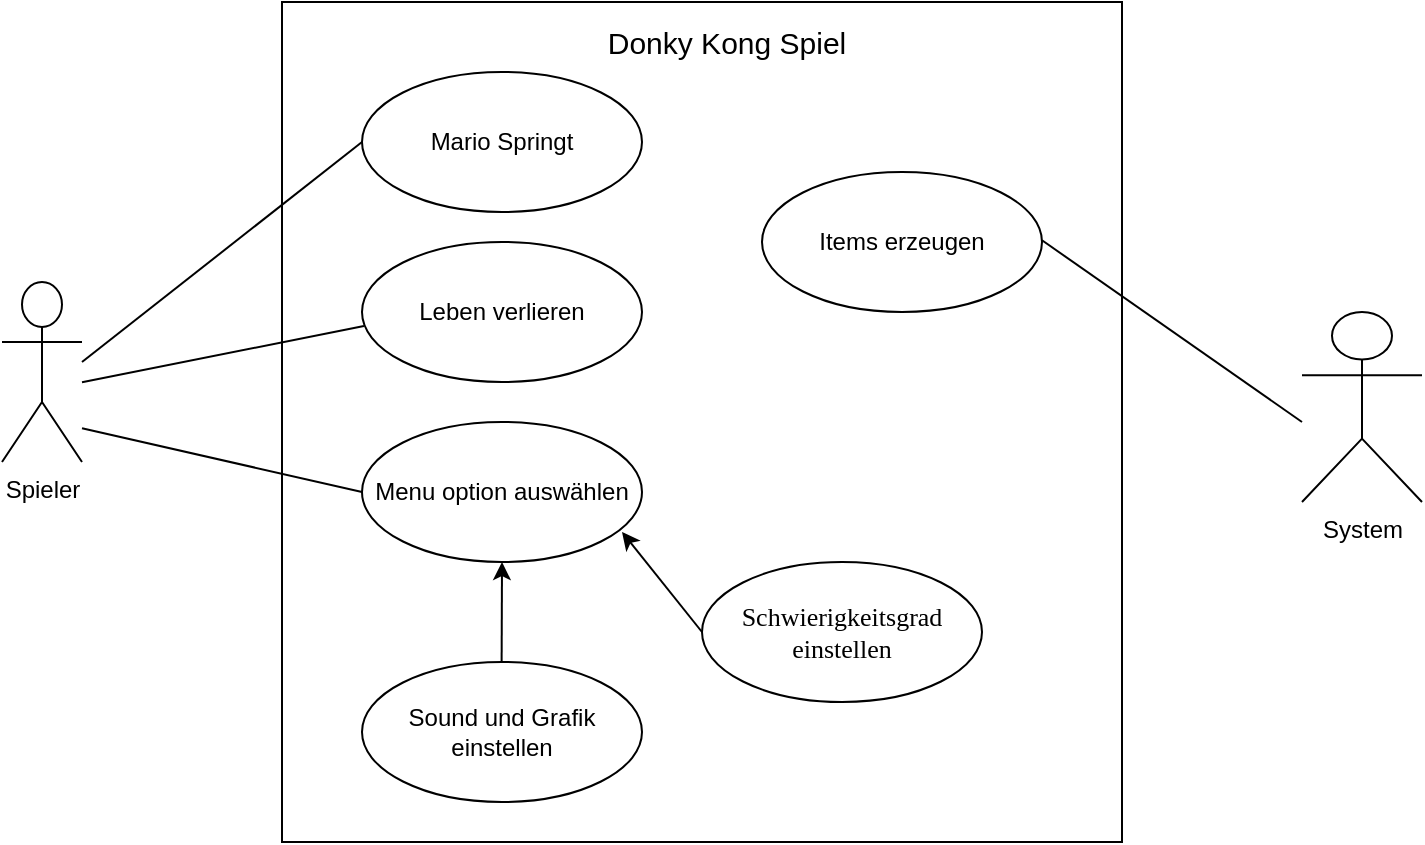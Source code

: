 <mxfile version="12.2.6" type="device" pages="1"><diagram id="N0fg10ZlUbsXAvtTTfW7" name="Page-1"><mxGraphModel dx="1408" dy="755" grid="1" gridSize="10" guides="1" tooltips="1" connect="1" arrows="1" fold="1" page="1" pageScale="1" pageWidth="827" pageHeight="1169" math="0" shadow="0"><root><mxCell id="0"/><mxCell id="1" parent="0"/><mxCell id="eFvsn2TjYnmrB93ATTjv-1" value="Spieler" style="shape=umlActor;verticalLabelPosition=bottom;labelBackgroundColor=#ffffff;verticalAlign=top;html=1;outlineConnect=0;" vertex="1" parent="1"><mxGeometry x="20" y="200" width="40" height="90" as="geometry"/></mxCell><mxCell id="eFvsn2TjYnmrB93ATTjv-8" value="" style="whiteSpace=wrap;html=1;aspect=fixed;" vertex="1" parent="1"><mxGeometry x="160" y="60" width="420" height="420" as="geometry"/></mxCell><mxCell id="eFvsn2TjYnmrB93ATTjv-14" value="Donky Kong Spiel" style="text;html=1;strokeColor=none;fillColor=none;align=center;verticalAlign=middle;whiteSpace=wrap;rounded=0;fontSize=15;" vertex="1" parent="1"><mxGeometry x="315" y="70" width="135" height="20" as="geometry"/></mxCell><mxCell id="eFvsn2TjYnmrB93ATTjv-28" value="" style="endArrow=classic;html=1;" edge="1" parent="1" target="eFvsn2TjYnmrB93ATTjv-34"><mxGeometry width="50" height="50" relative="1" as="geometry"><mxPoint x="269.816" y="389.806" as="sourcePoint"/><mxPoint x="315" y="314.5" as="targetPoint"/></mxGeometry></mxCell><mxCell id="eFvsn2TjYnmrB93ATTjv-29" value="System" style="shape=umlActor;verticalLabelPosition=bottom;labelBackgroundColor=#ffffff;verticalAlign=top;html=1;" vertex="1" parent="1"><mxGeometry x="670" y="215" width="60" height="95" as="geometry"/></mxCell><mxCell id="eFvsn2TjYnmrB93ATTjv-32" value="Leben verlieren" style="ellipse;whiteSpace=wrap;html=1;" vertex="1" parent="1"><mxGeometry x="200" y="180" width="140" height="70" as="geometry"/></mxCell><mxCell id="eFvsn2TjYnmrB93ATTjv-33" value="Mario Springt" style="ellipse;whiteSpace=wrap;html=1;" vertex="1" parent="1"><mxGeometry x="200" y="95" width="140" height="70" as="geometry"/></mxCell><mxCell id="eFvsn2TjYnmrB93ATTjv-34" value="Menu option auswählen" style="ellipse;whiteSpace=wrap;html=1;" vertex="1" parent="1"><mxGeometry x="200" y="270" width="140" height="70" as="geometry"/></mxCell><mxCell id="eFvsn2TjYnmrB93ATTjv-35" value="Sound und Grafik einstellen" style="ellipse;whiteSpace=wrap;html=1;" vertex="1" parent="1"><mxGeometry x="200" y="390" width="140" height="70" as="geometry"/></mxCell><mxCell id="eFvsn2TjYnmrB93ATTjv-36" value="Items erzeugen" style="ellipse;whiteSpace=wrap;html=1;" vertex="1" parent="1"><mxGeometry x="400" y="145" width="140" height="70" as="geometry"/></mxCell><mxCell id="eFvsn2TjYnmrB93ATTjv-38" value="" style="endArrow=none;html=1;" edge="1" parent="1"><mxGeometry width="50" height="50" relative="1" as="geometry"><mxPoint x="60" y="240" as="sourcePoint"/><mxPoint x="200" y="130" as="targetPoint"/></mxGeometry></mxCell><mxCell id="eFvsn2TjYnmrB93ATTjv-39" value="" style="endArrow=none;html=1;entryX=0.007;entryY=0.6;entryDx=0;entryDy=0;entryPerimeter=0;" edge="1" parent="1" target="eFvsn2TjYnmrB93ATTjv-32"><mxGeometry width="50" height="50" relative="1" as="geometry"><mxPoint x="60" y="250.125" as="sourcePoint"/><mxPoint x="200" y="149.5" as="targetPoint"/></mxGeometry></mxCell><mxCell id="eFvsn2TjYnmrB93ATTjv-40" value="" style="endArrow=none;html=1;entryX=0;entryY=0.5;entryDx=0;entryDy=0;" edge="1" parent="1" target="eFvsn2TjYnmrB93ATTjv-34"><mxGeometry width="50" height="50" relative="1" as="geometry"><mxPoint x="60" y="273.125" as="sourcePoint"/><mxPoint x="200.98" y="245" as="targetPoint"/></mxGeometry></mxCell><mxCell id="eFvsn2TjYnmrB93ATTjv-41" value="" style="endArrow=none;html=1;" edge="1" parent="1"><mxGeometry width="50" height="50" relative="1" as="geometry"><mxPoint x="540" y="179.125" as="sourcePoint"/><mxPoint x="670" y="270" as="targetPoint"/></mxGeometry></mxCell><mxCell id="eFvsn2TjYnmrB93ATTjv-42" value="&lt;span style=&quot;font-family: &amp;#34;cambria&amp;#34; , serif ; color: rgb(0 , 0 , 0) ; background-color: transparent ; font-weight: 400 ; font-style: normal ; font-variant: normal ; text-decoration: none ; vertical-align: baseline ; white-space: pre-wrap ; font-size: 13px&quot; id=&quot;docs-internal-guid-8ce74e51-7fff-bd14-709d-9ac4e3bbef08&quot;&gt;Schwierigkeitsgrad einstellen&lt;/span&gt;" style="ellipse;whiteSpace=wrap;html=1;" vertex="1" parent="1"><mxGeometry x="370" y="340" width="140" height="70" as="geometry"/></mxCell><mxCell id="eFvsn2TjYnmrB93ATTjv-44" value="" style="endArrow=classic;html=1;exitX=0;exitY=0.5;exitDx=0;exitDy=0;" edge="1" parent="1" source="eFvsn2TjYnmrB93ATTjv-42"><mxGeometry width="50" height="50" relative="1" as="geometry"><mxPoint x="329.816" y="374.806" as="sourcePoint"/><mxPoint x="330" y="325" as="targetPoint"/></mxGeometry></mxCell></root></mxGraphModel></diagram></mxfile>